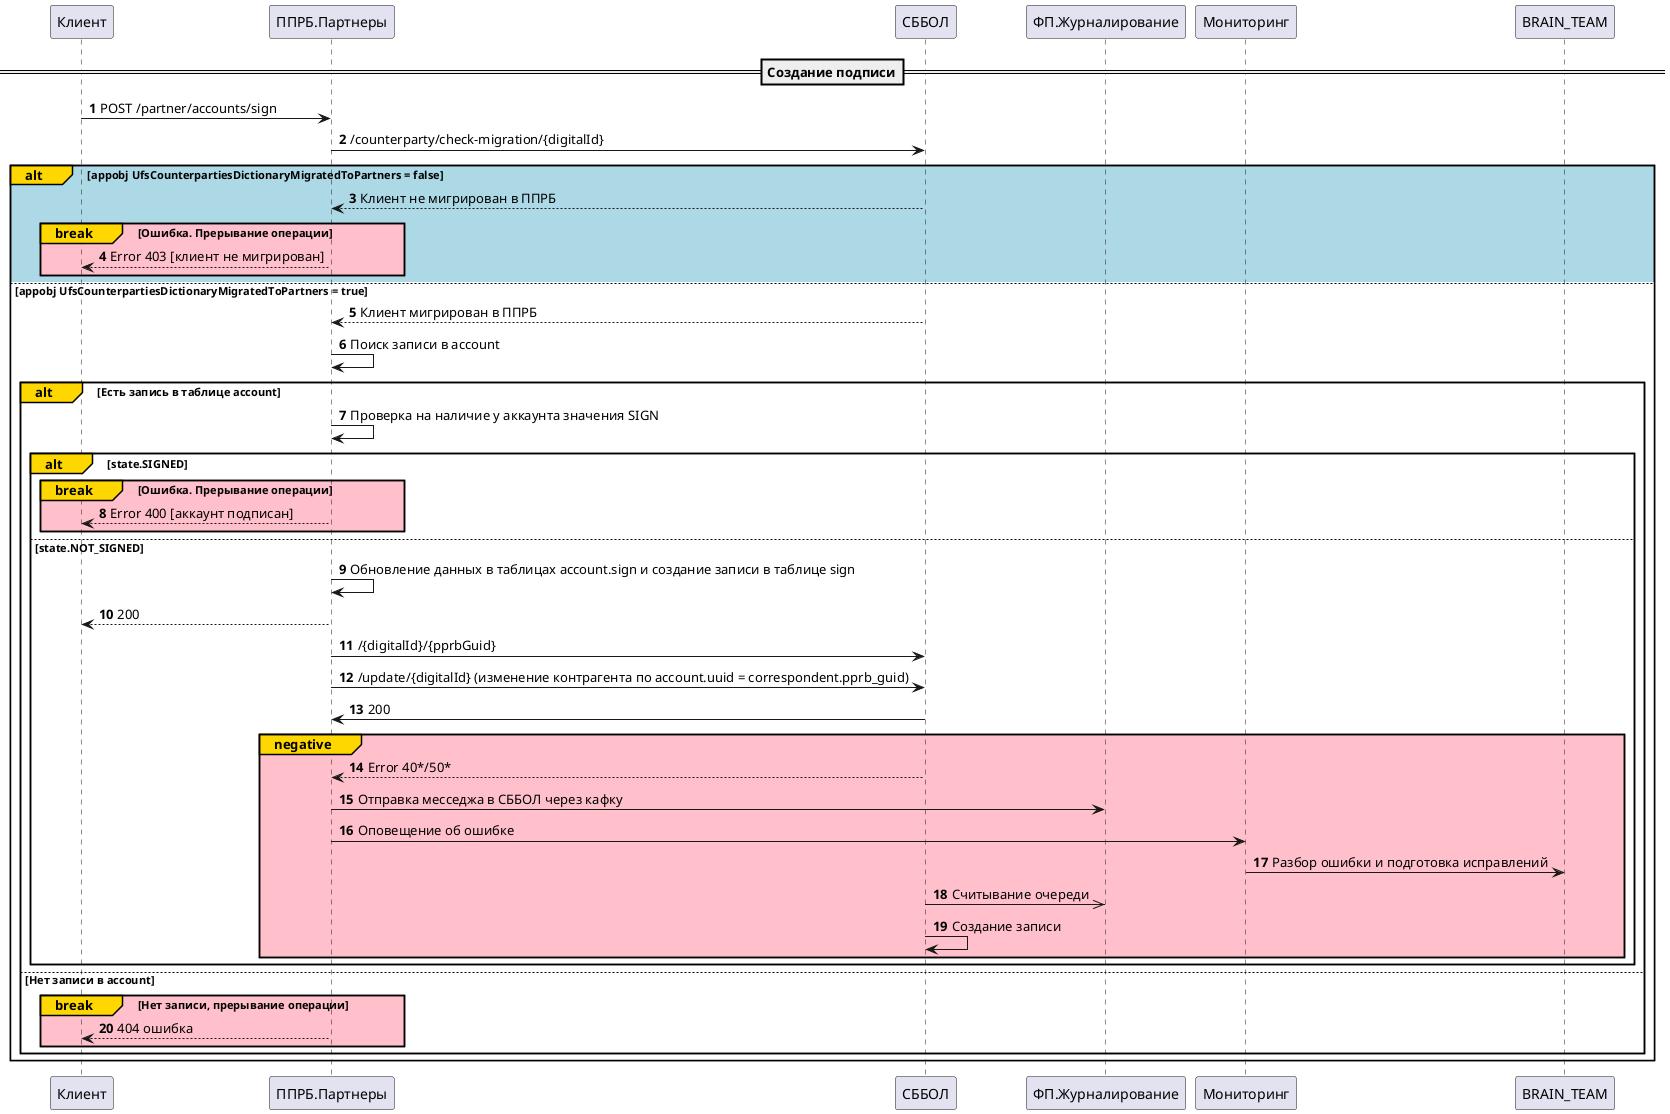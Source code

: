 @startuml
'https://plantuml.com/sequence-diagram
autonumber
==Создание подписи==
Клиент -> ППРБ.Партнеры: POST /partner/accounts/sign
ППРБ.Партнеры -> СББОЛ: /counterparty/check-migration/{digitalId}
alt#Gold #lightblue appobj UfsCounterpartiesDictionaryMigratedToPartners = false
СББОЛ --> ППРБ.Партнеры: Клиент не мигрирован в ППРБ
break#Gold #Pink Ошибка. Прерывание операции
ППРБ.Партнеры --> Клиент: Error 403 [клиент не мигрирован]
end
else #white appobj UfsCounterpartiesDictionaryMigratedToPartners = true
СББОЛ --> ППРБ.Партнеры: Клиент мигрирован в ППРБ
ППРБ.Партнеры -> ППРБ.Партнеры: Поиск записи в account
alt#gold Есть запись в таблице account
ППРБ.Партнеры -> ППРБ.Партнеры: Проверка на наличие у аккаунта значения SIGN
alt#gold state.SIGNED
break#Gold #Pink Ошибка. Прерывание операции
ППРБ.Партнеры --> Клиент: Error 400 [аккаунт подписан]
end
Else state.NOT_SIGNED
ППРБ.Партнеры -> ППРБ.Партнеры: Обновление данных в таблицах account.sign и создание записи в таблице sign
ППРБ.Партнеры --> Клиент: 200
ППРБ.Партнеры -> СББОЛ: /{digitalId}/{pprbGuid}
ППРБ.Партнеры -> СББОЛ: /update/{digitalId} (изменение контрагента по account.uuid = correspondent.pprb_guid)
СББОЛ -> ППРБ.Партнеры: 200
group#Gold #pink negative
СББОЛ --> ППРБ.Партнеры: Error 40*/50*
ППРБ.Партнеры -> ФП.Журналирование: Отправка месседжа в СББОЛ через кафку
ППРБ.Партнеры -> Мониторинг: Оповещение об ошибке
Мониторинг -> BRAIN_TEAM: Разбор ошибки и подготовка исправлений
СББОЛ ->> ФП.Журналирование: Считывание очереди
СББОЛ -> СББОЛ: Создание записи
end
end
else Нет записи в account
break#Gold #pink Нет записи, прерывание операции
ППРБ.Партнеры --> Клиент: 404 ошибка
end
end
end
@enduml
